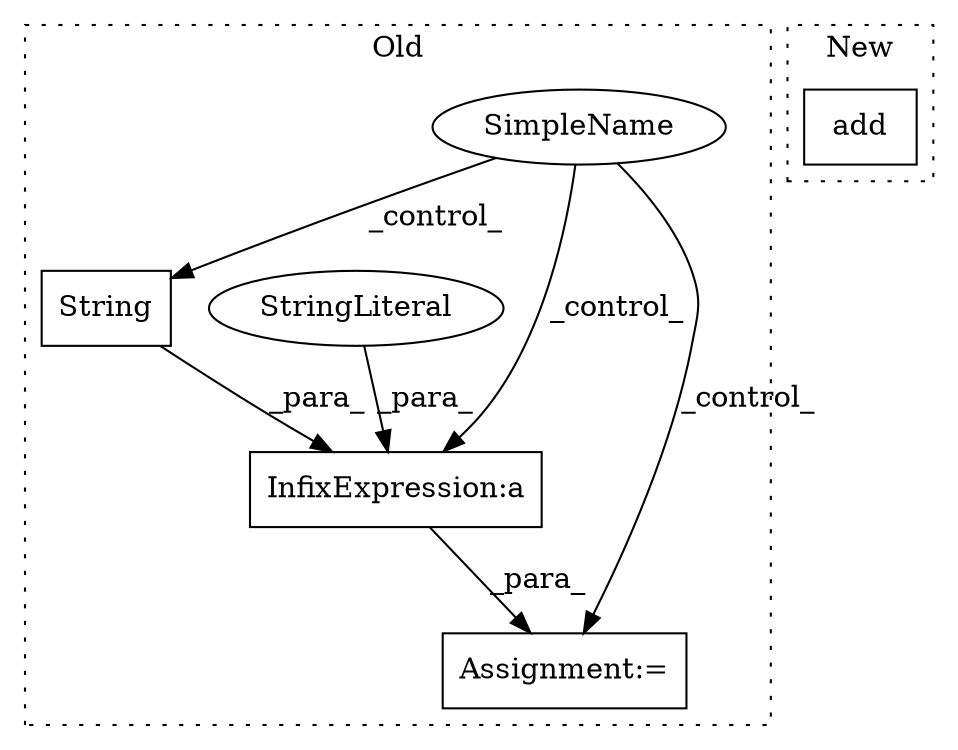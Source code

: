 digraph G {
subgraph cluster0 {
1 [label="String" a="32" s="13859,13867" l="7,1" shape="box"];
3 [label="Assignment:=" a="7" s="13930" l="2" shape="box"];
4 [label="SimpleName" a="42" s="" l="" shape="ellipse"];
5 [label="InfixExpression:a" a="27" s="13856" l="3" shape="box"];
6 [label="StringLiteral" a="45" s="13849" l="7" shape="ellipse"];
label = "Old";
style="dotted";
}
subgraph cluster1 {
2 [label="add" a="32" s="14828,14858" l="4,1" shape="box"];
label = "New";
style="dotted";
}
1 -> 5 [label="_para_"];
4 -> 1 [label="_control_"];
4 -> 3 [label="_control_"];
4 -> 5 [label="_control_"];
5 -> 3 [label="_para_"];
6 -> 5 [label="_para_"];
}